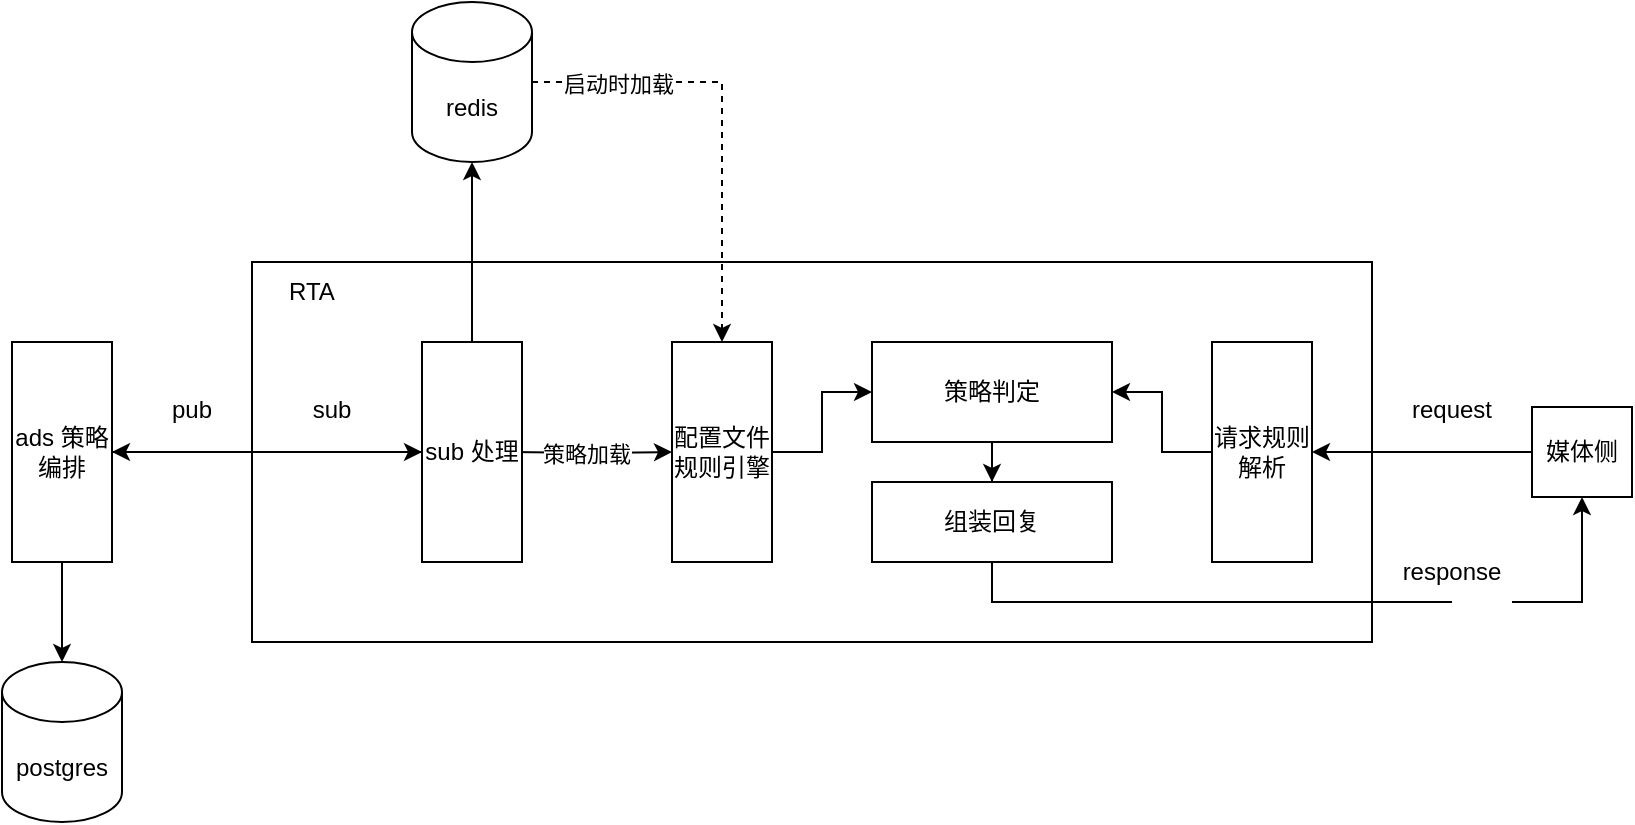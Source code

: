<mxfile version="15.5.2" type="github">
  <diagram id="b1UWnsIVvzESD6UXYWfb" name="Page-1">
    <mxGraphModel dx="1940" dy="601" grid="1" gridSize="10" guides="1" tooltips="1" connect="1" arrows="1" fold="1" page="1" pageScale="1" pageWidth="827" pageHeight="1169" math="0" shadow="0">
      <root>
        <mxCell id="0" />
        <mxCell id="1" parent="0" />
        <mxCell id="0ZSpyMsnUgJeK2pMSkNS-1" value="" style="rounded=0;whiteSpace=wrap;html=1;" vertex="1" parent="1">
          <mxGeometry x="40" y="550" width="560" height="190" as="geometry" />
        </mxCell>
        <mxCell id="0ZSpyMsnUgJeK2pMSkNS-17" value="" style="edgeStyle=orthogonalEdgeStyle;rounded=0;orthogonalLoop=1;jettySize=auto;html=1;" edge="1" parent="1" source="0ZSpyMsnUgJeK2pMSkNS-2" target="0ZSpyMsnUgJeK2pMSkNS-5">
          <mxGeometry relative="1" as="geometry" />
        </mxCell>
        <mxCell id="0ZSpyMsnUgJeK2pMSkNS-2" value="策略判定" style="rounded=0;whiteSpace=wrap;html=1;" vertex="1" parent="1">
          <mxGeometry x="350" y="590" width="120" height="50" as="geometry" />
        </mxCell>
        <mxCell id="0ZSpyMsnUgJeK2pMSkNS-15" style="edgeStyle=orthogonalEdgeStyle;rounded=0;orthogonalLoop=1;jettySize=auto;html=1;entryX=0;entryY=0.5;entryDx=0;entryDy=0;" edge="1" parent="1" source="0ZSpyMsnUgJeK2pMSkNS-3" target="0ZSpyMsnUgJeK2pMSkNS-2">
          <mxGeometry relative="1" as="geometry" />
        </mxCell>
        <mxCell id="0ZSpyMsnUgJeK2pMSkNS-3" value="配置文件规则引擎" style="rounded=0;whiteSpace=wrap;html=1;" vertex="1" parent="1">
          <mxGeometry x="250" y="590" width="50" height="110" as="geometry" />
        </mxCell>
        <mxCell id="0ZSpyMsnUgJeK2pMSkNS-16" style="edgeStyle=orthogonalEdgeStyle;rounded=0;orthogonalLoop=1;jettySize=auto;html=1;entryX=1;entryY=0.5;entryDx=0;entryDy=0;" edge="1" parent="1" source="0ZSpyMsnUgJeK2pMSkNS-4" target="0ZSpyMsnUgJeK2pMSkNS-2">
          <mxGeometry relative="1" as="geometry" />
        </mxCell>
        <mxCell id="0ZSpyMsnUgJeK2pMSkNS-4" value="请求规则解析" style="rounded=0;whiteSpace=wrap;html=1;" vertex="1" parent="1">
          <mxGeometry x="520" y="590" width="50" height="110" as="geometry" />
        </mxCell>
        <mxCell id="0ZSpyMsnUgJeK2pMSkNS-49" style="edgeStyle=orthogonalEdgeStyle;rounded=0;orthogonalLoop=1;jettySize=auto;html=1;entryX=0.5;entryY=1;entryDx=0;entryDy=0;startArrow=none;" edge="1" parent="1" source="0ZSpyMsnUgJeK2pMSkNS-50" target="0ZSpyMsnUgJeK2pMSkNS-8">
          <mxGeometry relative="1" as="geometry">
            <Array as="points">
              <mxPoint x="705" y="720" />
            </Array>
          </mxGeometry>
        </mxCell>
        <mxCell id="0ZSpyMsnUgJeK2pMSkNS-5" value="组装回复" style="rounded=0;whiteSpace=wrap;html=1;" vertex="1" parent="1">
          <mxGeometry x="350" y="660" width="120" height="40" as="geometry" />
        </mxCell>
        <mxCell id="0ZSpyMsnUgJeK2pMSkNS-6" value="RTA" style="text;html=1;strokeColor=none;fillColor=none;align=center;verticalAlign=middle;whiteSpace=wrap;rounded=0;" vertex="1" parent="1">
          <mxGeometry x="40" y="550" width="60" height="30" as="geometry" />
        </mxCell>
        <mxCell id="0ZSpyMsnUgJeK2pMSkNS-10" style="edgeStyle=orthogonalEdgeStyle;rounded=0;orthogonalLoop=1;jettySize=auto;html=1;" edge="1" parent="1" target="0ZSpyMsnUgJeK2pMSkNS-3">
          <mxGeometry relative="1" as="geometry">
            <mxPoint x="170" y="645" as="sourcePoint" />
          </mxGeometry>
        </mxCell>
        <mxCell id="0ZSpyMsnUgJeK2pMSkNS-42" value="策略加载" style="edgeLabel;html=1;align=center;verticalAlign=middle;resizable=0;points=[];" vertex="1" connectable="0" parent="0ZSpyMsnUgJeK2pMSkNS-10">
          <mxGeometry x="-0.073" relative="1" as="geometry">
            <mxPoint x="-1" as="offset" />
          </mxGeometry>
        </mxCell>
        <mxCell id="0ZSpyMsnUgJeK2pMSkNS-19" style="edgeStyle=orthogonalEdgeStyle;rounded=0;orthogonalLoop=1;jettySize=auto;html=1;entryX=1;entryY=0.5;entryDx=0;entryDy=0;" edge="1" parent="1" source="0ZSpyMsnUgJeK2pMSkNS-8" target="0ZSpyMsnUgJeK2pMSkNS-4">
          <mxGeometry relative="1" as="geometry" />
        </mxCell>
        <mxCell id="0ZSpyMsnUgJeK2pMSkNS-8" value="媒体侧" style="rounded=0;whiteSpace=wrap;html=1;" vertex="1" parent="1">
          <mxGeometry x="680" y="622.5" width="50" height="45" as="geometry" />
        </mxCell>
        <mxCell id="0ZSpyMsnUgJeK2pMSkNS-23" style="edgeStyle=orthogonalEdgeStyle;rounded=0;orthogonalLoop=1;jettySize=auto;html=1;entryX=0.5;entryY=0;entryDx=0;entryDy=0;entryPerimeter=0;" edge="1" parent="1" source="0ZSpyMsnUgJeK2pMSkNS-21">
          <mxGeometry relative="1" as="geometry">
            <mxPoint x="-55" y="750" as="targetPoint" />
          </mxGeometry>
        </mxCell>
        <mxCell id="0ZSpyMsnUgJeK2pMSkNS-43" style="edgeStyle=orthogonalEdgeStyle;rounded=0;orthogonalLoop=1;jettySize=auto;html=1;" edge="1" parent="1" source="0ZSpyMsnUgJeK2pMSkNS-21" target="0ZSpyMsnUgJeK2pMSkNS-37">
          <mxGeometry relative="1" as="geometry" />
        </mxCell>
        <mxCell id="0ZSpyMsnUgJeK2pMSkNS-21" value="ads 策略编排" style="rounded=0;whiteSpace=wrap;html=1;" vertex="1" parent="1">
          <mxGeometry x="-80" y="590" width="50" height="110" as="geometry" />
        </mxCell>
        <mxCell id="0ZSpyMsnUgJeK2pMSkNS-26" value="postgres" style="shape=cylinder3;whiteSpace=wrap;html=1;boundedLbl=1;backgroundOutline=1;size=15;rotation=0;" vertex="1" parent="1">
          <mxGeometry x="-85" y="750" width="60" height="80" as="geometry" />
        </mxCell>
        <mxCell id="0ZSpyMsnUgJeK2pMSkNS-40" style="edgeStyle=orthogonalEdgeStyle;rounded=0;orthogonalLoop=1;jettySize=auto;html=1;dashed=1;" edge="1" parent="1" source="0ZSpyMsnUgJeK2pMSkNS-32" target="0ZSpyMsnUgJeK2pMSkNS-3">
          <mxGeometry relative="1" as="geometry" />
        </mxCell>
        <mxCell id="0ZSpyMsnUgJeK2pMSkNS-41" value="启动时加载" style="edgeLabel;html=1;align=center;verticalAlign=middle;resizable=0;points=[];" vertex="1" connectable="0" parent="0ZSpyMsnUgJeK2pMSkNS-40">
          <mxGeometry x="-0.624" y="-1" relative="1" as="geometry">
            <mxPoint as="offset" />
          </mxGeometry>
        </mxCell>
        <mxCell id="0ZSpyMsnUgJeK2pMSkNS-32" value="redis" style="shape=cylinder3;whiteSpace=wrap;html=1;boundedLbl=1;backgroundOutline=1;size=15;rotation=0;" vertex="1" parent="1">
          <mxGeometry x="120" y="420" width="60" height="80" as="geometry" />
        </mxCell>
        <mxCell id="0ZSpyMsnUgJeK2pMSkNS-38" value="" style="edgeStyle=orthogonalEdgeStyle;rounded=0;orthogonalLoop=1;jettySize=auto;html=1;" edge="1" parent="1" source="0ZSpyMsnUgJeK2pMSkNS-37" target="0ZSpyMsnUgJeK2pMSkNS-32">
          <mxGeometry relative="1" as="geometry" />
        </mxCell>
        <mxCell id="0ZSpyMsnUgJeK2pMSkNS-44" style="edgeStyle=orthogonalEdgeStyle;rounded=0;orthogonalLoop=1;jettySize=auto;html=1;" edge="1" parent="1" source="0ZSpyMsnUgJeK2pMSkNS-37">
          <mxGeometry relative="1" as="geometry">
            <mxPoint x="-30" y="645" as="targetPoint" />
          </mxGeometry>
        </mxCell>
        <mxCell id="0ZSpyMsnUgJeK2pMSkNS-37" value="sub 处理" style="rounded=0;whiteSpace=wrap;html=1;" vertex="1" parent="1">
          <mxGeometry x="125" y="590" width="50" height="110" as="geometry" />
        </mxCell>
        <mxCell id="0ZSpyMsnUgJeK2pMSkNS-46" value="pub" style="text;html=1;strokeColor=none;fillColor=none;align=center;verticalAlign=middle;whiteSpace=wrap;rounded=0;" vertex="1" parent="1">
          <mxGeometry x="-20" y="609" width="60" height="30" as="geometry" />
        </mxCell>
        <mxCell id="0ZSpyMsnUgJeK2pMSkNS-47" value="sub" style="text;html=1;strokeColor=none;fillColor=none;align=center;verticalAlign=middle;whiteSpace=wrap;rounded=0;" vertex="1" parent="1">
          <mxGeometry x="50" y="609" width="60" height="30" as="geometry" />
        </mxCell>
        <mxCell id="0ZSpyMsnUgJeK2pMSkNS-48" value="request" style="text;html=1;strokeColor=none;fillColor=none;align=center;verticalAlign=middle;whiteSpace=wrap;rounded=0;" vertex="1" parent="1">
          <mxGeometry x="610" y="609" width="60" height="30" as="geometry" />
        </mxCell>
        <mxCell id="0ZSpyMsnUgJeK2pMSkNS-50" value="response" style="text;html=1;strokeColor=none;fillColor=none;align=center;verticalAlign=middle;whiteSpace=wrap;rounded=0;" vertex="1" parent="1">
          <mxGeometry x="610" y="690" width="60" height="30" as="geometry" />
        </mxCell>
        <mxCell id="0ZSpyMsnUgJeK2pMSkNS-51" value="" style="edgeStyle=orthogonalEdgeStyle;rounded=0;orthogonalLoop=1;jettySize=auto;html=1;entryX=0.5;entryY=1;entryDx=0;entryDy=0;endArrow=none;" edge="1" parent="1" source="0ZSpyMsnUgJeK2pMSkNS-5" target="0ZSpyMsnUgJeK2pMSkNS-50">
          <mxGeometry relative="1" as="geometry">
            <mxPoint x="410" y="700" as="sourcePoint" />
            <mxPoint x="705" y="667.5" as="targetPoint" />
            <Array as="points">
              <mxPoint x="410" y="720" />
            </Array>
          </mxGeometry>
        </mxCell>
      </root>
    </mxGraphModel>
  </diagram>
</mxfile>
